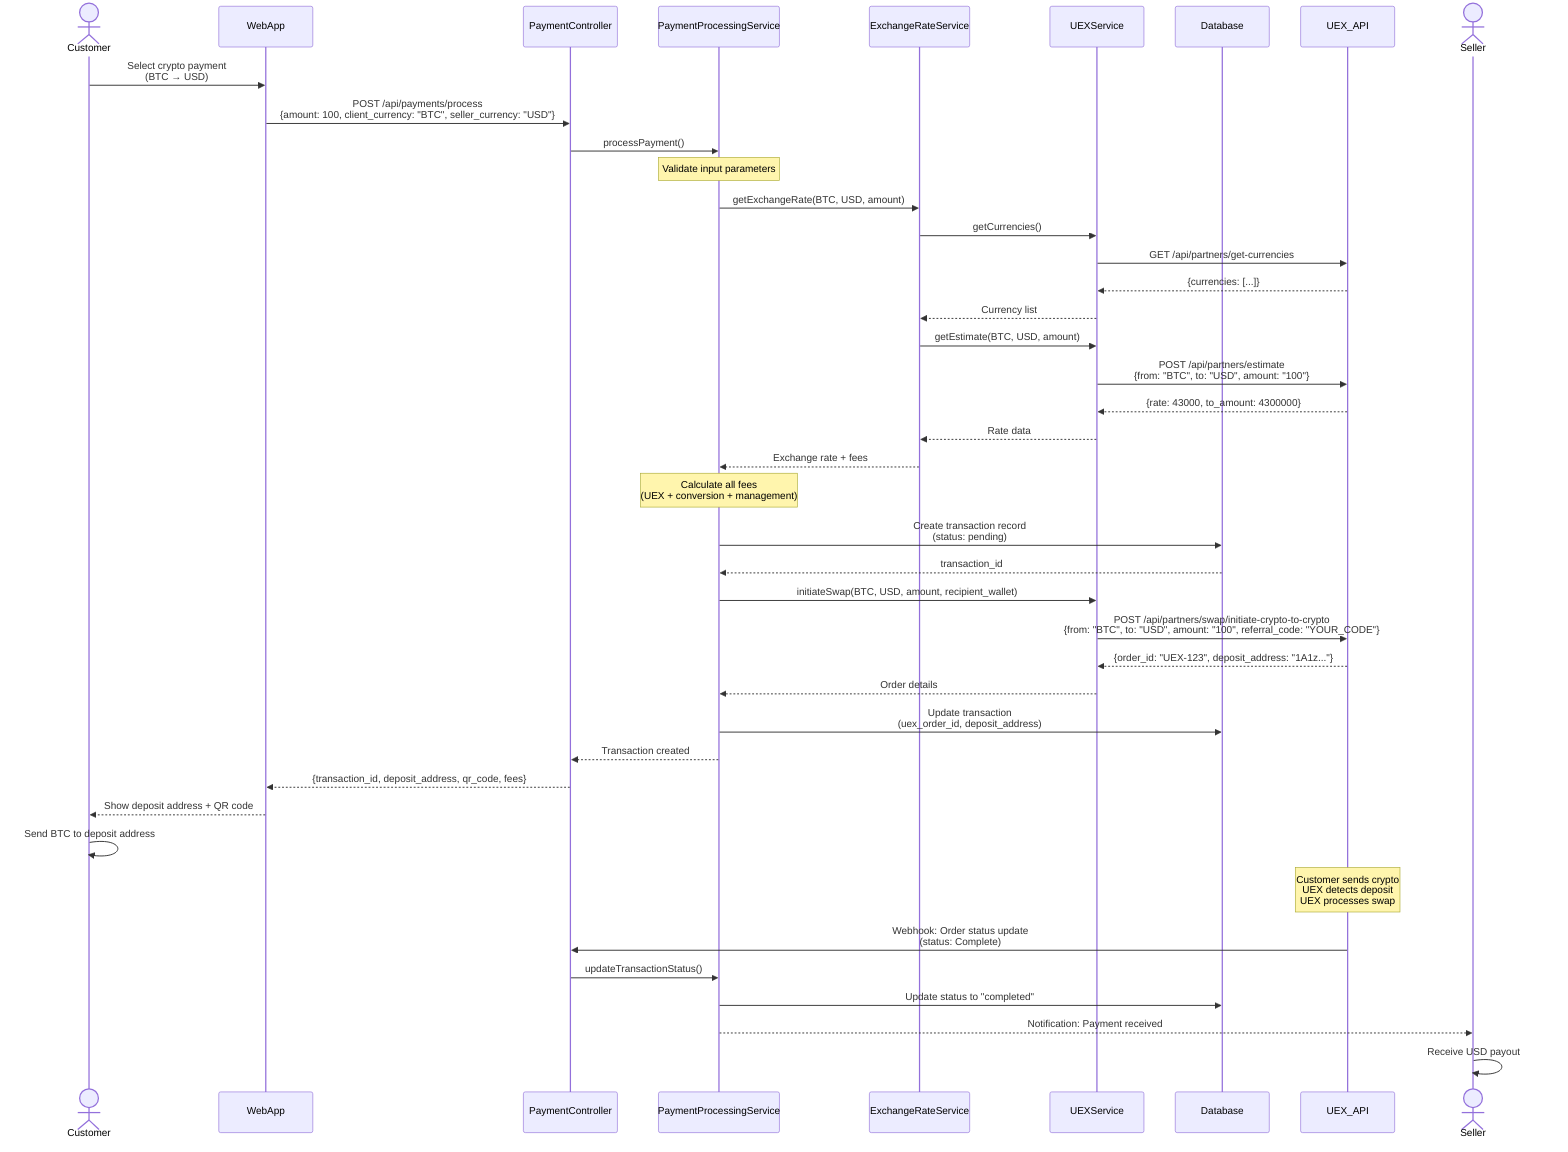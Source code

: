 sequenceDiagram
    actor Customer
    participant WebApp
    participant PaymentController
    participant PaymentProcessingService
    participant ExchangeRateService
    participant UEXService
    participant Database
    participant UEX_API
    actor Seller

    Customer->>WebApp: Select crypto payment<br/>(BTC → USD)
    WebApp->>PaymentController: POST /api/payments/process<br/>{amount: 100, client_currency: "BTC", seller_currency: "USD"}
    
    PaymentController->>PaymentProcessingService: processPayment()
    
    Note over PaymentProcessingService: Validate input parameters
    
    PaymentProcessingService->>ExchangeRateService: getExchangeRate(BTC, USD, amount)
    ExchangeRateService->>UEXService: getCurrencies()
    UEXService->>UEX_API: GET /api/partners/get-currencies
    UEX_API-->>UEXService: {currencies: [...]}
    UEXService-->>ExchangeRateService: Currency list
    
    ExchangeRateService->>UEXService: getEstimate(BTC, USD, amount)
    UEXService->>UEX_API: POST /api/partners/estimate<br/>{from: "BTC", to: "USD", amount: "100"}
    UEX_API-->>UEXService: {rate: 43000, to_amount: 4300000}
    UEXService-->>ExchangeRateService: Rate data
    ExchangeRateService-->>PaymentProcessingService: Exchange rate + fees
    
    Note over PaymentProcessingService: Calculate all fees<br/>(UEX + conversion + management)
    
    PaymentProcessingService->>Database: Create transaction record<br/>(status: pending)
    Database-->>PaymentProcessingService: transaction_id
    
    PaymentProcessingService->>UEXService: initiateSwap(BTC, USD, amount, recipient_wallet)
    UEXService->>UEX_API: POST /api/partners/swap/initiate-crypto-to-crypto<br/>{from: "BTC", to: "USD", amount: "100", referral_code: "YOUR_CODE"}
    UEX_API-->>UEXService: {order_id: "UEX-123", deposit_address: "1A1z..."}
    UEXService-->>PaymentProcessingService: Order details
    
    PaymentProcessingService->>Database: Update transaction<br/>(uex_order_id, deposit_address)
    
    PaymentProcessingService-->>PaymentController: Transaction created
    PaymentController-->>WebApp: {transaction_id, deposit_address, qr_code, fees}
    WebApp-->>Customer: Show deposit address + QR code
    
    Customer->>Customer: Send BTC to deposit address
    
    Note over UEX_API: Customer sends crypto<br/>UEX detects deposit<br/>UEX processes swap
    
    UEX_API->>PaymentController: Webhook: Order status update<br/>(status: Complete)
    PaymentController->>PaymentProcessingService: updateTransactionStatus()
    PaymentProcessingService->>Database: Update status to "completed"
    PaymentProcessingService-->>Seller: Notification: Payment received
    
    Seller->>Seller: Receive USD payout
